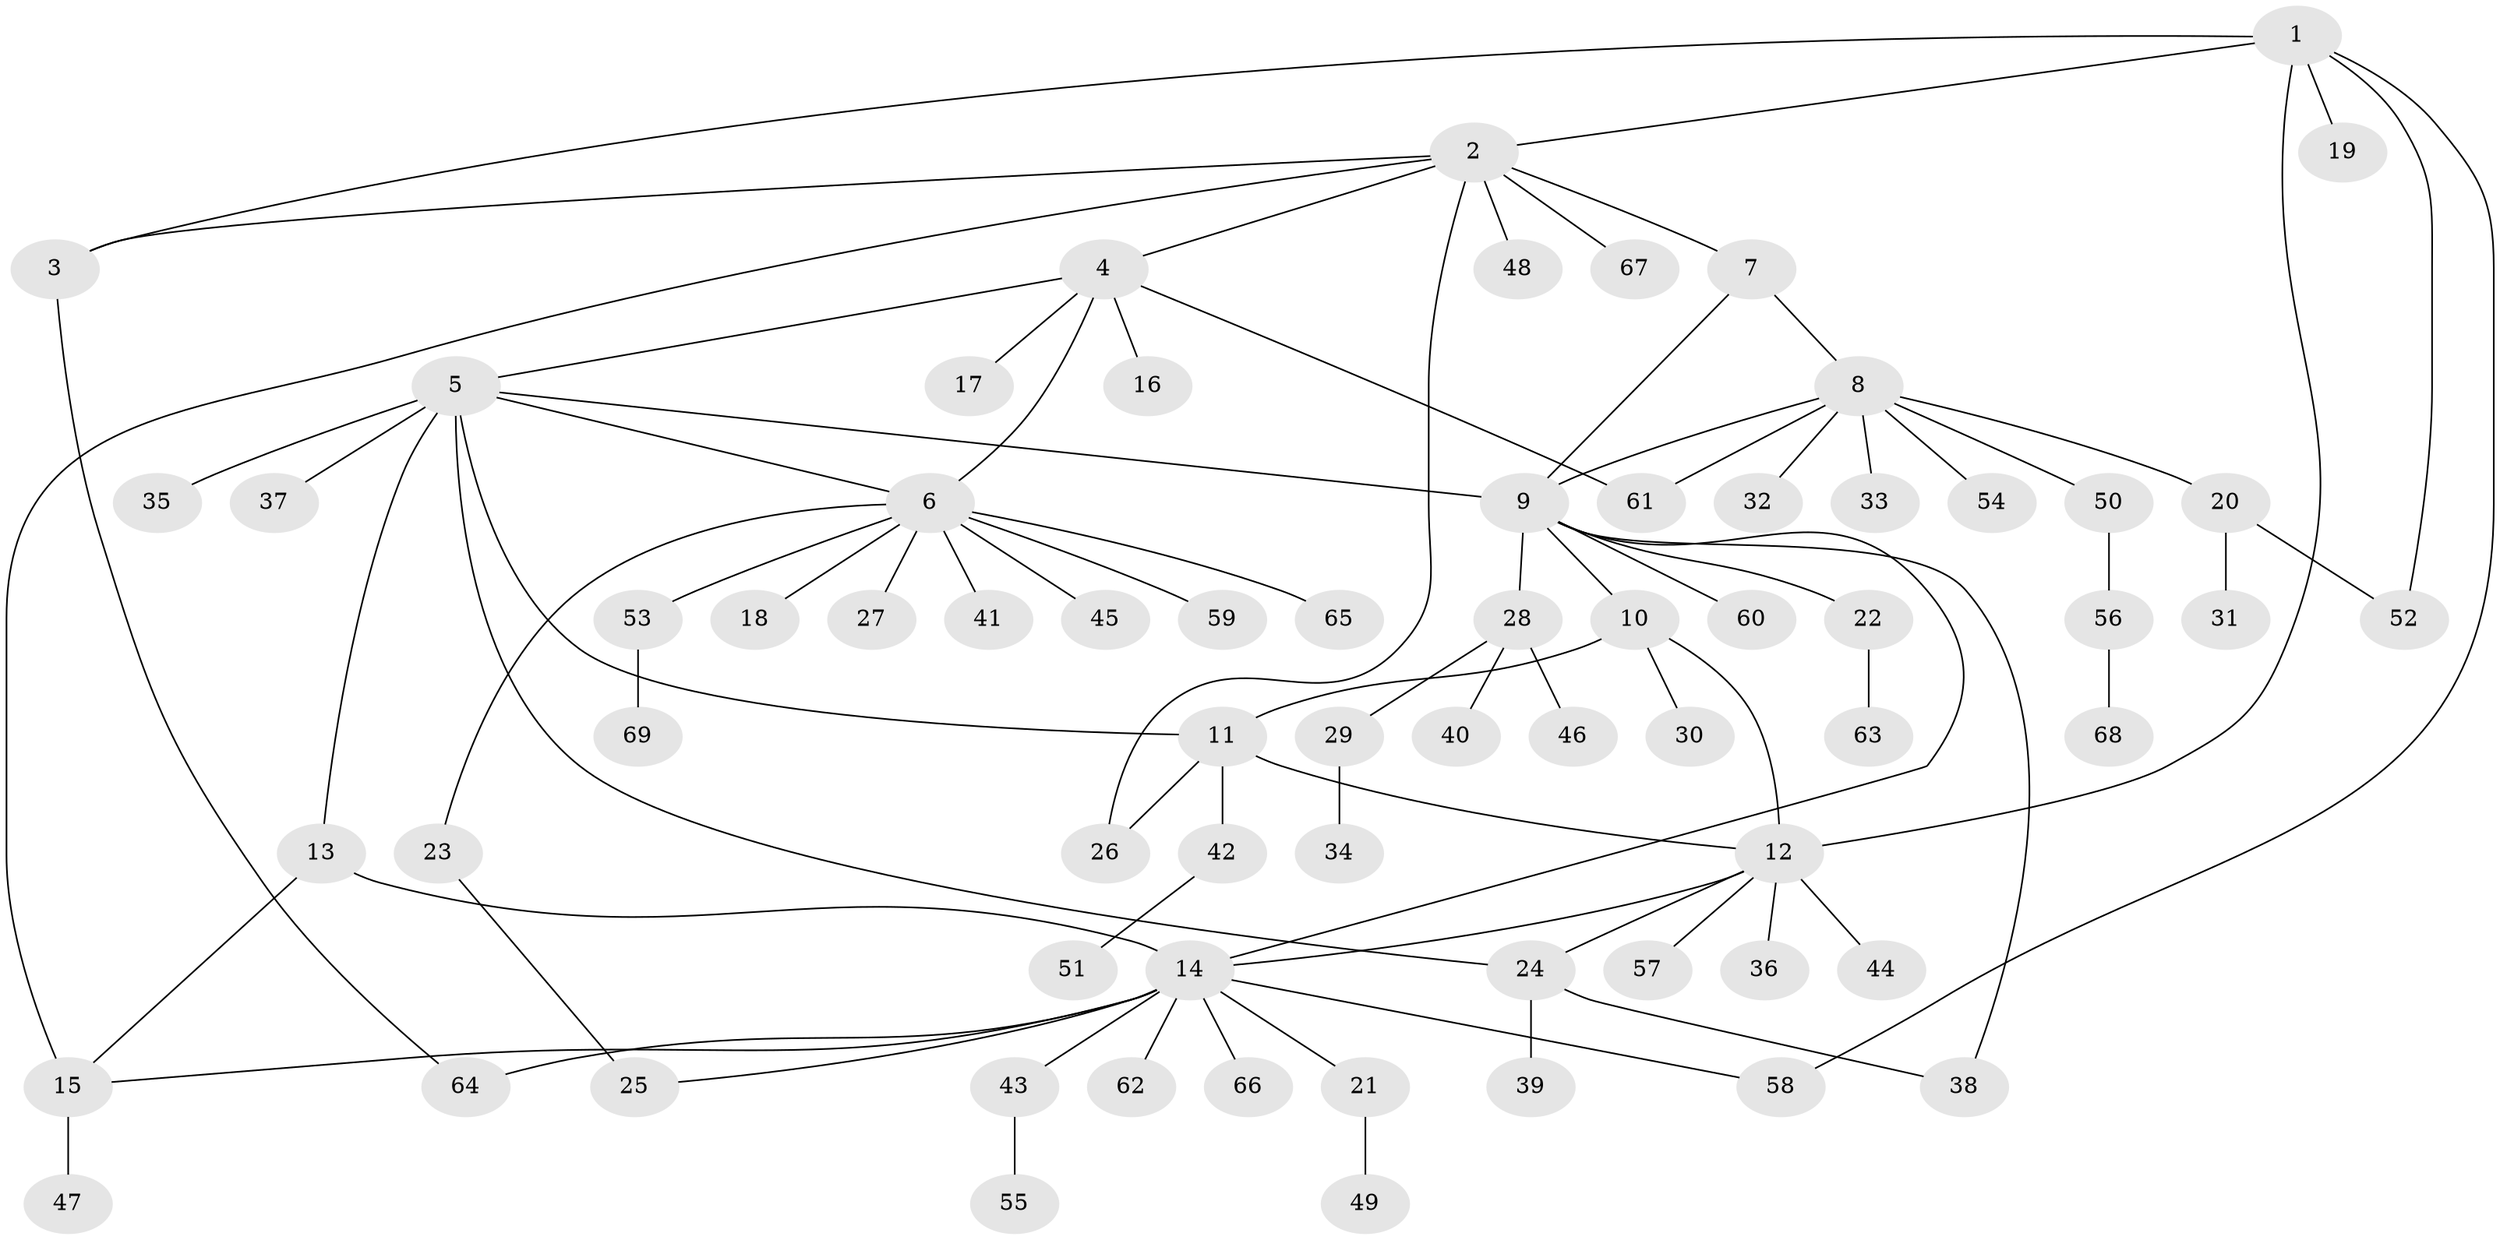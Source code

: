 // coarse degree distribution, {6: 0.02040816326530612, 9: 0.02040816326530612, 3: 0.08163265306122448, 4: 0.02040816326530612, 15: 0.02040816326530612, 7: 0.02040816326530612, 8: 0.02040816326530612, 2: 0.1836734693877551, 10: 0.02040816326530612, 11: 0.02040816326530612, 1: 0.5714285714285714}
// Generated by graph-tools (version 1.1) at 2025/52/02/27/25 19:52:22]
// undirected, 69 vertices, 87 edges
graph export_dot {
graph [start="1"]
  node [color=gray90,style=filled];
  1;
  2;
  3;
  4;
  5;
  6;
  7;
  8;
  9;
  10;
  11;
  12;
  13;
  14;
  15;
  16;
  17;
  18;
  19;
  20;
  21;
  22;
  23;
  24;
  25;
  26;
  27;
  28;
  29;
  30;
  31;
  32;
  33;
  34;
  35;
  36;
  37;
  38;
  39;
  40;
  41;
  42;
  43;
  44;
  45;
  46;
  47;
  48;
  49;
  50;
  51;
  52;
  53;
  54;
  55;
  56;
  57;
  58;
  59;
  60;
  61;
  62;
  63;
  64;
  65;
  66;
  67;
  68;
  69;
  1 -- 2;
  1 -- 3;
  1 -- 12;
  1 -- 19;
  1 -- 52;
  1 -- 58;
  2 -- 3;
  2 -- 4;
  2 -- 7;
  2 -- 15;
  2 -- 26;
  2 -- 48;
  2 -- 67;
  3 -- 64;
  4 -- 5;
  4 -- 6;
  4 -- 16;
  4 -- 17;
  4 -- 61;
  5 -- 6;
  5 -- 9;
  5 -- 11;
  5 -- 13;
  5 -- 24;
  5 -- 35;
  5 -- 37;
  6 -- 18;
  6 -- 23;
  6 -- 27;
  6 -- 41;
  6 -- 45;
  6 -- 53;
  6 -- 59;
  6 -- 65;
  7 -- 8;
  7 -- 9;
  8 -- 9;
  8 -- 20;
  8 -- 32;
  8 -- 33;
  8 -- 50;
  8 -- 54;
  8 -- 61;
  9 -- 10;
  9 -- 14;
  9 -- 22;
  9 -- 28;
  9 -- 38;
  9 -- 60;
  10 -- 11;
  10 -- 12;
  10 -- 30;
  11 -- 12;
  11 -- 26;
  11 -- 42;
  12 -- 14;
  12 -- 24;
  12 -- 36;
  12 -- 44;
  12 -- 57;
  13 -- 14;
  13 -- 15;
  14 -- 15;
  14 -- 21;
  14 -- 25;
  14 -- 43;
  14 -- 58;
  14 -- 62;
  14 -- 64;
  14 -- 66;
  15 -- 47;
  20 -- 31;
  20 -- 52;
  21 -- 49;
  22 -- 63;
  23 -- 25;
  24 -- 38;
  24 -- 39;
  28 -- 29;
  28 -- 40;
  28 -- 46;
  29 -- 34;
  42 -- 51;
  43 -- 55;
  50 -- 56;
  53 -- 69;
  56 -- 68;
}
